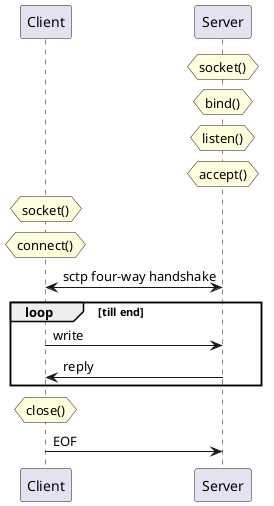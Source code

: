 @startuml

participant Client
participant Server

hnote over Server : socket()
hnote over Server : bind()
hnote over Server : listen()
hnote over Server : accept()

hnote over Client : socket()
hnote over Client : connect()

Client <-> Server : sctp four-way handshake

loop till end
    Client -> Server : write
    Server -> Client : reply
end

hnote over Client : close()

Client -> Server : EOF

@enduml